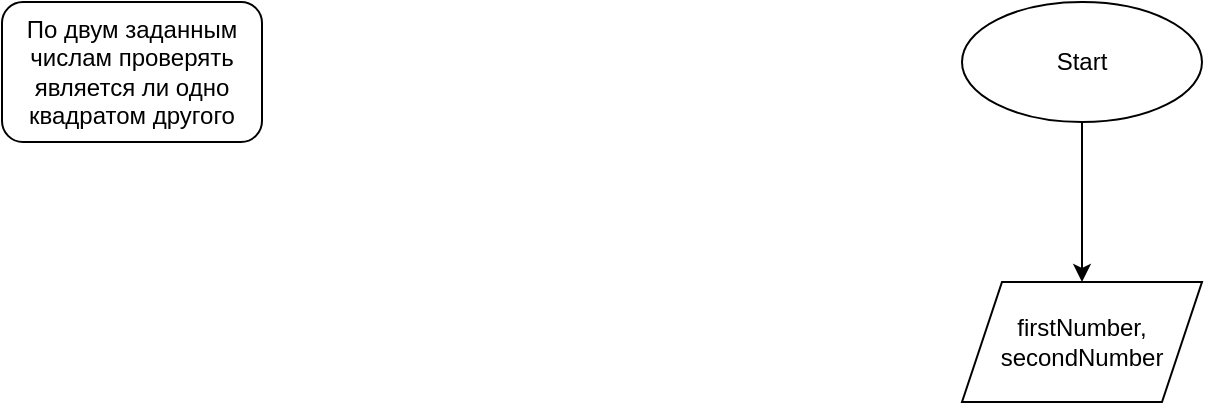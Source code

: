 <mxfile>
    <diagram id="5eY_XGOD9sxdqoCZrrKF" name="Page-1">
        <mxGraphModel dx="1306" dy="476" grid="1" gridSize="10" guides="1" tooltips="1" connect="1" arrows="1" fold="1" page="1" pageScale="1" pageWidth="1100" pageHeight="850" math="0" shadow="0">
            <root>
                <mxCell id="0"/>
                <mxCell id="1" parent="0"/>
                <mxCell id="3" value="По двум заданным числам проверять является ли одно квадратом другого" style="rounded=1;whiteSpace=wrap;html=1;" vertex="1" parent="1">
                    <mxGeometry x="10" y="10" width="130" height="70" as="geometry"/>
                </mxCell>
                <mxCell id="6" value="" style="edgeStyle=none;html=1;" edge="1" parent="1" source="4" target="5">
                    <mxGeometry relative="1" as="geometry"/>
                </mxCell>
                <mxCell id="4" value="Start" style="ellipse;whiteSpace=wrap;html=1;" vertex="1" parent="1">
                    <mxGeometry x="490" y="10" width="120" height="60" as="geometry"/>
                </mxCell>
                <mxCell id="5" value="firstNumber,&lt;br&gt;secondNumber" style="shape=parallelogram;perimeter=parallelogramPerimeter;whiteSpace=wrap;html=1;fixedSize=1;" vertex="1" parent="1">
                    <mxGeometry x="490" y="150" width="120" height="60" as="geometry"/>
                </mxCell>
            </root>
        </mxGraphModel>
    </diagram>
</mxfile>
